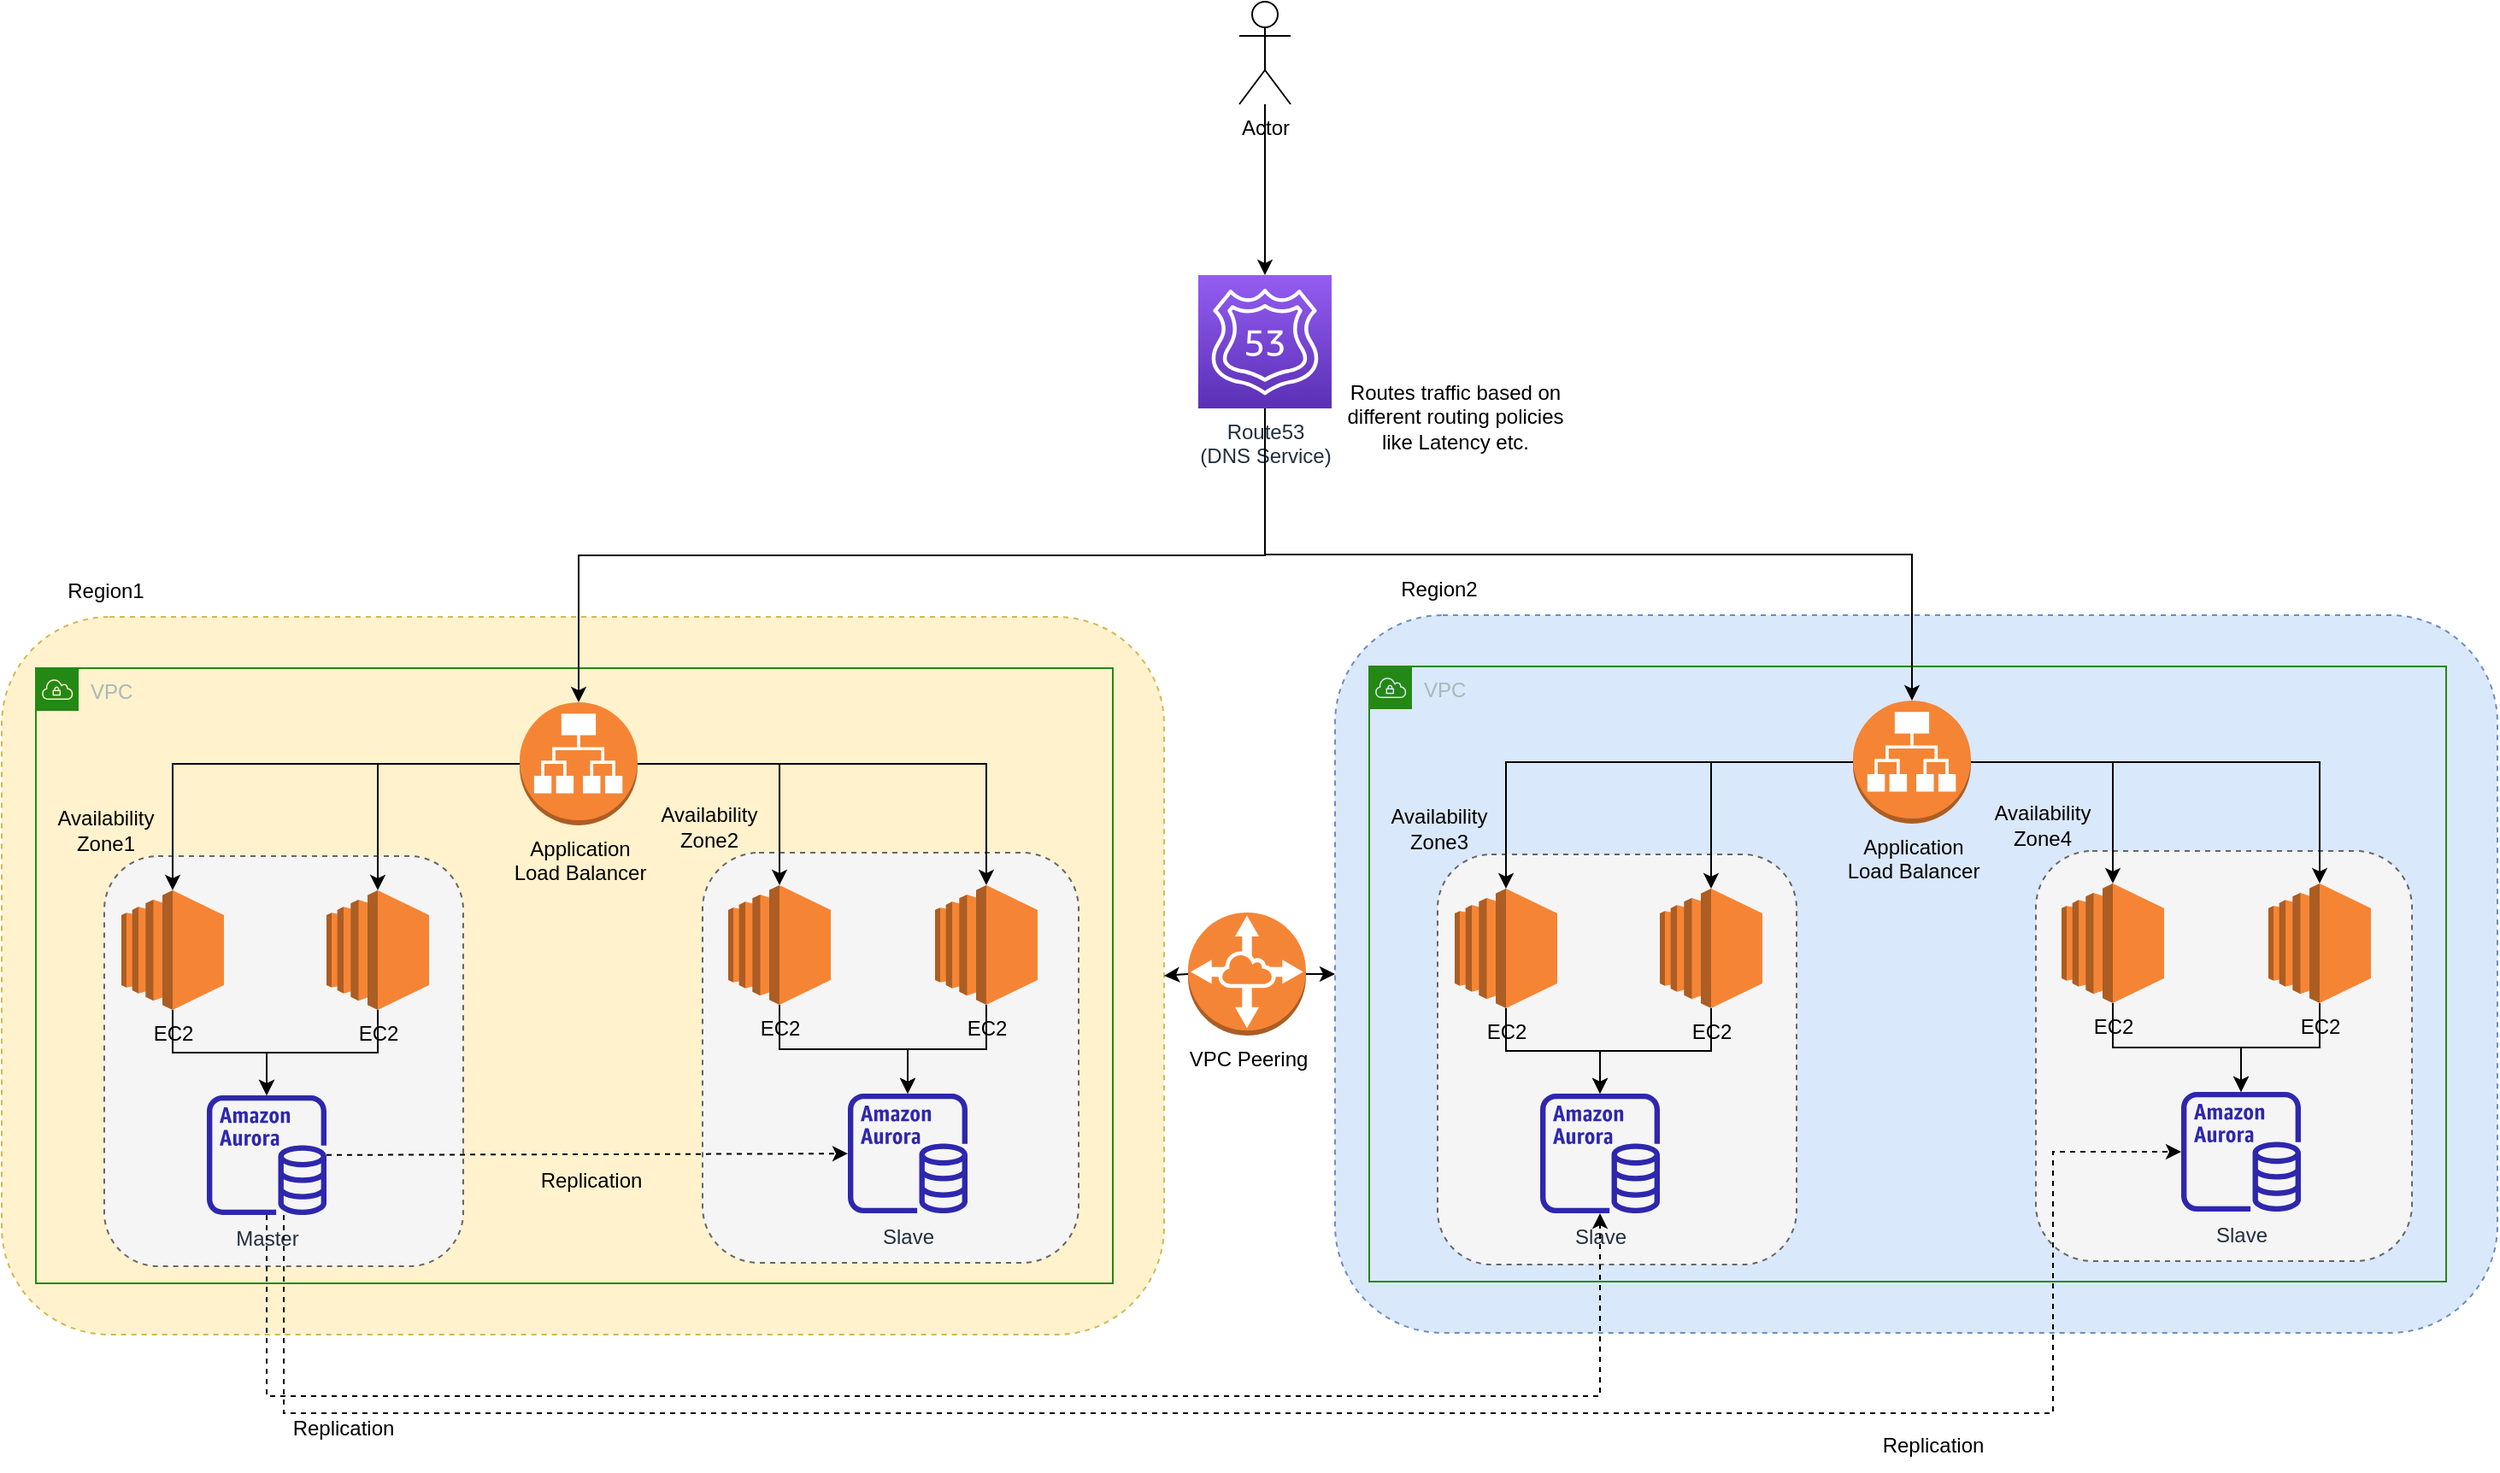<mxfile version="20.2.4" type="github">
  <diagram id="h8v-6QUQEio8k4uJFmfZ" name="Page-1">
    <mxGraphModel dx="946" dy="1630" grid="1" gridSize="10" guides="1" tooltips="1" connect="1" arrows="1" fold="1" page="1" pageScale="1" pageWidth="850" pageHeight="1100" math="0" shadow="0">
      <root>
        <mxCell id="0" />
        <mxCell id="1" parent="0" />
        <mxCell id="lsaxf8yKaR_f1hrxd2cD-4" value="" style="rounded=1;whiteSpace=wrap;html=1;dashed=1;fillStyle=solid;strokeColor=#d6b656;fillColor=#fff2cc;" parent="1" vertex="1">
          <mxGeometry y="180" width="680" height="420" as="geometry" />
        </mxCell>
        <mxCell id="3OfGeJjWtp5z4DVxNQkA-3" value="" style="rounded=1;whiteSpace=wrap;html=1;dashed=1;fillColor=#f5f5f5;fontColor=#333333;strokeColor=#666666;" parent="1" vertex="1">
          <mxGeometry x="60" y="320" width="210" height="240" as="geometry" />
        </mxCell>
        <mxCell id="3OfGeJjWtp5z4DVxNQkA-1" value="EC2" style="outlineConnect=0;dashed=0;verticalLabelPosition=bottom;verticalAlign=top;align=center;html=1;shape=mxgraph.aws3.ec2;fillColor=#F58534;gradientColor=none;" parent="1" vertex="1">
          <mxGeometry x="70" y="340" width="60" height="70" as="geometry" />
        </mxCell>
        <mxCell id="3OfGeJjWtp5z4DVxNQkA-2" value="EC2" style="outlineConnect=0;dashed=0;verticalLabelPosition=bottom;verticalAlign=top;align=center;html=1;shape=mxgraph.aws3.ec2;fillColor=#F58534;gradientColor=none;" parent="1" vertex="1">
          <mxGeometry x="190" y="340" width="60" height="70" as="geometry" />
        </mxCell>
        <mxCell id="3OfGeJjWtp5z4DVxNQkA-4" value="&lt;div&gt;Availability &lt;br&gt;&lt;/div&gt;&lt;div&gt;Zone1&lt;/div&gt;" style="text;html=1;strokeColor=none;fillColor=none;align=center;verticalAlign=middle;whiteSpace=wrap;rounded=0;dashed=1;" parent="1" vertex="1">
          <mxGeometry x="6" y="290" width="110" height="30" as="geometry" />
        </mxCell>
        <mxCell id="3OfGeJjWtp5z4DVxNQkA-10" value="Master" style="sketch=0;outlineConnect=0;fontColor=#232F3E;gradientColor=none;fillColor=#2E27AD;strokeColor=none;dashed=0;verticalLabelPosition=bottom;verticalAlign=top;align=center;html=1;fontSize=12;fontStyle=0;aspect=fixed;pointerEvents=1;shape=mxgraph.aws4.aurora_instance;" parent="1" vertex="1">
          <mxGeometry x="120" y="460" width="70" height="70" as="geometry" />
        </mxCell>
        <mxCell id="3OfGeJjWtp5z4DVxNQkA-12" value="" style="endArrow=classic;html=1;rounded=0;exitX=0;exitY=0.5;exitDx=0;exitDy=0;exitPerimeter=0;entryX=0.5;entryY=0;entryDx=0;entryDy=0;entryPerimeter=0;edgeStyle=orthogonalEdgeStyle;" parent="1" source="3OfGeJjWtp5z4DVxNQkA-5" target="3OfGeJjWtp5z4DVxNQkA-1" edge="1">
          <mxGeometry width="50" height="50" relative="1" as="geometry">
            <mxPoint x="300" y="370" as="sourcePoint" />
            <mxPoint x="350" y="320" as="targetPoint" />
          </mxGeometry>
        </mxCell>
        <mxCell id="3OfGeJjWtp5z4DVxNQkA-13" value="" style="endArrow=classic;html=1;rounded=0;exitX=0;exitY=0.5;exitDx=0;exitDy=0;exitPerimeter=0;edgeStyle=orthogonalEdgeStyle;" parent="1" source="3OfGeJjWtp5z4DVxNQkA-5" target="3OfGeJjWtp5z4DVxNQkA-2" edge="1">
          <mxGeometry width="50" height="50" relative="1" as="geometry">
            <mxPoint x="384.5" y="320" as="sourcePoint" />
            <mxPoint x="110" y="350" as="targetPoint" />
          </mxGeometry>
        </mxCell>
        <mxCell id="3OfGeJjWtp5z4DVxNQkA-14" value="" style="endArrow=classic;html=1;rounded=0;exitX=0.5;exitY=1;exitDx=0;exitDy=0;exitPerimeter=0;edgeStyle=orthogonalEdgeStyle;" parent="1" source="3OfGeJjWtp5z4DVxNQkA-1" target="3OfGeJjWtp5z4DVxNQkA-10" edge="1">
          <mxGeometry width="50" height="50" relative="1" as="geometry">
            <mxPoint x="300" y="370" as="sourcePoint" />
            <mxPoint x="350" y="320" as="targetPoint" />
          </mxGeometry>
        </mxCell>
        <mxCell id="3OfGeJjWtp5z4DVxNQkA-15" value="" style="endArrow=classic;html=1;rounded=0;exitX=0.5;exitY=1;exitDx=0;exitDy=0;exitPerimeter=0;edgeStyle=elbowEdgeStyle;elbow=vertical;" parent="1" source="3OfGeJjWtp5z4DVxNQkA-2" target="3OfGeJjWtp5z4DVxNQkA-10" edge="1">
          <mxGeometry width="50" height="50" relative="1" as="geometry">
            <mxPoint x="300" y="370" as="sourcePoint" />
            <mxPoint x="350" y="320" as="targetPoint" />
          </mxGeometry>
        </mxCell>
        <mxCell id="3OfGeJjWtp5z4DVxNQkA-22" value="VPC" style="points=[[0,0],[0.25,0],[0.5,0],[0.75,0],[1,0],[1,0.25],[1,0.5],[1,0.75],[1,1],[0.75,1],[0.5,1],[0.25,1],[0,1],[0,0.75],[0,0.5],[0,0.25]];outlineConnect=0;gradientColor=none;html=1;whiteSpace=wrap;fontSize=12;fontStyle=0;container=1;pointerEvents=0;collapsible=0;recursiveResize=0;shape=mxgraph.aws4.group;grIcon=mxgraph.aws4.group_vpc;strokeColor=#248814;fillColor=none;verticalAlign=top;align=left;spacingLeft=30;fontColor=#AAB7B8;dashed=0;" parent="1" vertex="1">
          <mxGeometry x="20" y="210" width="630" height="360" as="geometry" />
        </mxCell>
        <mxCell id="3OfGeJjWtp5z4DVxNQkA-5" value="&lt;div&gt;Application &lt;br&gt;&lt;/div&gt;&lt;div&gt;Load Balancer&lt;/div&gt;" style="outlineConnect=0;dashed=0;verticalLabelPosition=bottom;verticalAlign=top;align=center;html=1;shape=mxgraph.aws3.application_load_balancer;fillColor=#F58534;gradientColor=none;" parent="3OfGeJjWtp5z4DVxNQkA-22" vertex="1">
          <mxGeometry x="283" y="20" width="69" height="72" as="geometry" />
        </mxCell>
        <mxCell id="3OfGeJjWtp5z4DVxNQkA-6" value="" style="rounded=1;whiteSpace=wrap;html=1;dashed=1;fillColor=#f5f5f5;fontColor=#333333;strokeColor=#666666;" parent="3OfGeJjWtp5z4DVxNQkA-22" vertex="1">
          <mxGeometry x="390" y="108" width="220" height="240" as="geometry" />
        </mxCell>
        <mxCell id="3OfGeJjWtp5z4DVxNQkA-7" value="EC2" style="outlineConnect=0;dashed=0;verticalLabelPosition=bottom;verticalAlign=top;align=center;html=1;shape=mxgraph.aws3.ec2;fillColor=#F58534;gradientColor=none;" parent="3OfGeJjWtp5z4DVxNQkA-22" vertex="1">
          <mxGeometry x="405" y="127" width="60" height="70" as="geometry" />
        </mxCell>
        <mxCell id="3OfGeJjWtp5z4DVxNQkA-8" value="EC2" style="outlineConnect=0;dashed=0;verticalLabelPosition=bottom;verticalAlign=top;align=center;html=1;shape=mxgraph.aws3.ec2;fillColor=#F58534;gradientColor=none;" parent="3OfGeJjWtp5z4DVxNQkA-22" vertex="1">
          <mxGeometry x="526" y="127" width="60" height="70" as="geometry" />
        </mxCell>
        <mxCell id="3OfGeJjWtp5z4DVxNQkA-9" value="&lt;div&gt;Availability &lt;br&gt;&lt;/div&gt;&lt;div&gt;Zone2&lt;/div&gt;" style="text;html=1;strokeColor=none;fillColor=none;align=center;verticalAlign=middle;whiteSpace=wrap;rounded=0;dashed=1;" parent="3OfGeJjWtp5z4DVxNQkA-22" vertex="1">
          <mxGeometry x="339" y="78" width="110" height="30" as="geometry" />
        </mxCell>
        <mxCell id="3OfGeJjWtp5z4DVxNQkA-11" value="Slave" style="sketch=0;outlineConnect=0;fontColor=#232F3E;gradientColor=none;fillColor=#2E27AD;strokeColor=none;dashed=0;verticalLabelPosition=bottom;verticalAlign=top;align=center;html=1;fontSize=12;fontStyle=0;aspect=fixed;pointerEvents=1;shape=mxgraph.aws4.aurora_instance;" parent="3OfGeJjWtp5z4DVxNQkA-22" vertex="1">
          <mxGeometry x="475" y="249" width="70" height="70" as="geometry" />
        </mxCell>
        <mxCell id="3OfGeJjWtp5z4DVxNQkA-19" value="" style="endArrow=classic;html=1;rounded=0;elbow=vertical;exitX=0.5;exitY=1;exitDx=0;exitDy=0;exitPerimeter=0;edgeStyle=orthogonalEdgeStyle;" parent="3OfGeJjWtp5z4DVxNQkA-22" source="3OfGeJjWtp5z4DVxNQkA-7" target="3OfGeJjWtp5z4DVxNQkA-11" edge="1">
          <mxGeometry width="50" height="50" relative="1" as="geometry">
            <mxPoint x="195" y="160" as="sourcePoint" />
            <mxPoint x="245" y="110" as="targetPoint" />
          </mxGeometry>
        </mxCell>
        <mxCell id="3OfGeJjWtp5z4DVxNQkA-20" value="" style="endArrow=classic;html=1;rounded=0;elbow=vertical;exitX=0.5;exitY=1;exitDx=0;exitDy=0;exitPerimeter=0;edgeStyle=orthogonalEdgeStyle;" parent="3OfGeJjWtp5z4DVxNQkA-22" source="3OfGeJjWtp5z4DVxNQkA-8" target="3OfGeJjWtp5z4DVxNQkA-11" edge="1">
          <mxGeometry width="50" height="50" relative="1" as="geometry">
            <mxPoint x="195" y="160" as="sourcePoint" />
            <mxPoint x="245" y="110" as="targetPoint" />
          </mxGeometry>
        </mxCell>
        <mxCell id="3OfGeJjWtp5z4DVxNQkA-16" value="" style="endArrow=classic;html=1;rounded=0;elbow=vertical;exitX=1;exitY=0.5;exitDx=0;exitDy=0;exitPerimeter=0;entryX=0.5;entryY=0;entryDx=0;entryDy=0;entryPerimeter=0;edgeStyle=orthogonalEdgeStyle;" parent="3OfGeJjWtp5z4DVxNQkA-22" source="3OfGeJjWtp5z4DVxNQkA-5" target="3OfGeJjWtp5z4DVxNQkA-7" edge="1">
          <mxGeometry width="50" height="50" relative="1" as="geometry">
            <mxPoint x="280" y="160" as="sourcePoint" />
            <mxPoint x="330" y="110" as="targetPoint" />
          </mxGeometry>
        </mxCell>
        <mxCell id="3OfGeJjWtp5z4DVxNQkA-17" value="" style="endArrow=classic;html=1;rounded=0;elbow=vertical;entryX=0.5;entryY=0;entryDx=0;entryDy=0;entryPerimeter=0;edgeStyle=orthogonalEdgeStyle;exitX=1;exitY=0.5;exitDx=0;exitDy=0;exitPerimeter=0;" parent="3OfGeJjWtp5z4DVxNQkA-22" source="3OfGeJjWtp5z4DVxNQkA-5" target="3OfGeJjWtp5z4DVxNQkA-8" edge="1">
          <mxGeometry width="50" height="50" relative="1" as="geometry">
            <mxPoint x="380" y="60" as="sourcePoint" />
            <mxPoint x="330" y="110" as="targetPoint" />
          </mxGeometry>
        </mxCell>
        <mxCell id="3OfGeJjWtp5z4DVxNQkA-21" value="Replication" style="text;html=1;strokeColor=none;fillColor=none;align=center;verticalAlign=middle;whiteSpace=wrap;rounded=0;dashed=1;" parent="3OfGeJjWtp5z4DVxNQkA-22" vertex="1">
          <mxGeometry x="295" y="285" width="60" height="30" as="geometry" />
        </mxCell>
        <mxCell id="3OfGeJjWtp5z4DVxNQkA-23" value="&lt;div&gt;Route53 &lt;br&gt;&lt;/div&gt;&lt;div&gt;(DNS Service)&lt;/div&gt;" style="sketch=0;points=[[0,0,0],[0.25,0,0],[0.5,0,0],[0.75,0,0],[1,0,0],[0,1,0],[0.25,1,0],[0.5,1,0],[0.75,1,0],[1,1,0],[0,0.25,0],[0,0.5,0],[0,0.75,0],[1,0.25,0],[1,0.5,0],[1,0.75,0]];outlineConnect=0;fontColor=#232F3E;gradientColor=#945DF2;gradientDirection=north;fillColor=#5A30B5;strokeColor=#ffffff;dashed=0;verticalLabelPosition=bottom;verticalAlign=top;align=center;html=1;fontSize=12;fontStyle=0;aspect=fixed;shape=mxgraph.aws4.resourceIcon;resIcon=mxgraph.aws4.route_53;" parent="1" vertex="1">
          <mxGeometry x="700" y="-20" width="78" height="78" as="geometry" />
        </mxCell>
        <mxCell id="3OfGeJjWtp5z4DVxNQkA-24" value="" style="endArrow=classic;html=1;rounded=0;elbow=vertical;exitX=0.5;exitY=1;exitDx=0;exitDy=0;exitPerimeter=0;entryX=0.5;entryY=0;entryDx=0;entryDy=0;entryPerimeter=0;edgeStyle=orthogonalEdgeStyle;" parent="1" source="3OfGeJjWtp5z4DVxNQkA-23" target="3OfGeJjWtp5z4DVxNQkA-5" edge="1">
          <mxGeometry width="50" height="50" relative="1" as="geometry">
            <mxPoint x="300" y="310" as="sourcePoint" />
            <mxPoint x="350" y="260" as="targetPoint" />
          </mxGeometry>
        </mxCell>
        <mxCell id="3OfGeJjWtp5z4DVxNQkA-25" value="Routes traffic based on different routing policies like Latency etc." style="text;html=1;strokeColor=none;fillColor=none;align=center;verticalAlign=middle;whiteSpace=wrap;rounded=0;dashed=1;" parent="1" vertex="1">
          <mxGeometry x="778" y="30" width="145" height="66" as="geometry" />
        </mxCell>
        <mxCell id="3OfGeJjWtp5z4DVxNQkA-26" value="Actor" style="shape=umlActor;verticalLabelPosition=bottom;verticalAlign=top;html=1;outlineConnect=0;" parent="1" vertex="1">
          <mxGeometry x="724" y="-180" width="30" height="60" as="geometry" />
        </mxCell>
        <mxCell id="3OfGeJjWtp5z4DVxNQkA-28" value="" style="endArrow=classic;html=1;rounded=0;elbow=vertical;" parent="1" source="3OfGeJjWtp5z4DVxNQkA-26" target="3OfGeJjWtp5z4DVxNQkA-23" edge="1">
          <mxGeometry width="50" height="50" relative="1" as="geometry">
            <mxPoint x="367" y="-39" as="sourcePoint" />
            <mxPoint x="380" y="40" as="targetPoint" />
          </mxGeometry>
        </mxCell>
        <mxCell id="3OfGeJjWtp5z4DVxNQkA-18" value="" style="endArrow=classic;html=1;rounded=0;elbow=vertical;dashed=1;" parent="1" source="3OfGeJjWtp5z4DVxNQkA-10" target="3OfGeJjWtp5z4DVxNQkA-11" edge="1">
          <mxGeometry width="50" height="50" relative="1" as="geometry">
            <mxPoint x="370" y="490" as="sourcePoint" />
            <mxPoint x="350" y="320" as="targetPoint" />
          </mxGeometry>
        </mxCell>
        <mxCell id="lsaxf8yKaR_f1hrxd2cD-5" value="Region1" style="text;html=1;strokeColor=none;fillColor=none;align=center;verticalAlign=middle;whiteSpace=wrap;rounded=0;dashed=1;fillStyle=solid;" parent="1" vertex="1">
          <mxGeometry x="31" y="150" width="60" height="30" as="geometry" />
        </mxCell>
        <mxCell id="lsaxf8yKaR_f1hrxd2cD-7" value="" style="rounded=1;whiteSpace=wrap;html=1;dashed=1;fillStyle=solid;strokeColor=#6c8ebf;fillColor=#dae8fc;" parent="1" vertex="1">
          <mxGeometry x="780" y="179" width="680" height="420" as="geometry" />
        </mxCell>
        <mxCell id="lsaxf8yKaR_f1hrxd2cD-8" value="" style="rounded=1;whiteSpace=wrap;html=1;dashed=1;fillColor=#f5f5f5;fontColor=#333333;strokeColor=#666666;" parent="1" vertex="1">
          <mxGeometry x="840" y="319" width="210" height="240" as="geometry" />
        </mxCell>
        <mxCell id="lsaxf8yKaR_f1hrxd2cD-9" value="EC2" style="outlineConnect=0;dashed=0;verticalLabelPosition=bottom;verticalAlign=top;align=center;html=1;shape=mxgraph.aws3.ec2;fillColor=#F58534;gradientColor=none;" parent="1" vertex="1">
          <mxGeometry x="850" y="339" width="60" height="70" as="geometry" />
        </mxCell>
        <mxCell id="lsaxf8yKaR_f1hrxd2cD-10" value="EC2" style="outlineConnect=0;dashed=0;verticalLabelPosition=bottom;verticalAlign=top;align=center;html=1;shape=mxgraph.aws3.ec2;fillColor=#F58534;gradientColor=none;" parent="1" vertex="1">
          <mxGeometry x="970" y="339" width="60" height="70" as="geometry" />
        </mxCell>
        <mxCell id="lsaxf8yKaR_f1hrxd2cD-11" value="&lt;div&gt;Availability &lt;br&gt;&lt;/div&gt;&lt;div&gt;Zone3&lt;/div&gt;" style="text;html=1;strokeColor=none;fillColor=none;align=center;verticalAlign=middle;whiteSpace=wrap;rounded=0;dashed=1;" parent="1" vertex="1">
          <mxGeometry x="786" y="289" width="110" height="30" as="geometry" />
        </mxCell>
        <mxCell id="lsaxf8yKaR_f1hrxd2cD-12" value="Slave" style="sketch=0;outlineConnect=0;fontColor=#232F3E;gradientColor=none;fillColor=#2E27AD;strokeColor=none;dashed=0;verticalLabelPosition=bottom;verticalAlign=top;align=center;html=1;fontSize=12;fontStyle=0;aspect=fixed;pointerEvents=1;shape=mxgraph.aws4.aurora_instance;" parent="1" vertex="1">
          <mxGeometry x="900" y="459" width="70" height="70" as="geometry" />
        </mxCell>
        <mxCell id="lsaxf8yKaR_f1hrxd2cD-13" value="" style="endArrow=classic;html=1;rounded=0;exitX=0;exitY=0.5;exitDx=0;exitDy=0;exitPerimeter=0;entryX=0.5;entryY=0;entryDx=0;entryDy=0;entryPerimeter=0;edgeStyle=orthogonalEdgeStyle;" parent="1" source="lsaxf8yKaR_f1hrxd2cD-18" target="lsaxf8yKaR_f1hrxd2cD-9" edge="1">
          <mxGeometry width="50" height="50" relative="1" as="geometry">
            <mxPoint x="1080" y="369" as="sourcePoint" />
            <mxPoint x="1130" y="319" as="targetPoint" />
          </mxGeometry>
        </mxCell>
        <mxCell id="lsaxf8yKaR_f1hrxd2cD-14" value="" style="endArrow=classic;html=1;rounded=0;exitX=0;exitY=0.5;exitDx=0;exitDy=0;exitPerimeter=0;edgeStyle=orthogonalEdgeStyle;" parent="1" source="lsaxf8yKaR_f1hrxd2cD-18" target="lsaxf8yKaR_f1hrxd2cD-10" edge="1">
          <mxGeometry width="50" height="50" relative="1" as="geometry">
            <mxPoint x="1164.5" y="319" as="sourcePoint" />
            <mxPoint x="890" y="349" as="targetPoint" />
          </mxGeometry>
        </mxCell>
        <mxCell id="lsaxf8yKaR_f1hrxd2cD-15" value="" style="endArrow=classic;html=1;rounded=0;exitX=0.5;exitY=1;exitDx=0;exitDy=0;exitPerimeter=0;edgeStyle=orthogonalEdgeStyle;" parent="1" source="lsaxf8yKaR_f1hrxd2cD-9" target="lsaxf8yKaR_f1hrxd2cD-12" edge="1">
          <mxGeometry width="50" height="50" relative="1" as="geometry">
            <mxPoint x="1080" y="369" as="sourcePoint" />
            <mxPoint x="1130" y="319" as="targetPoint" />
          </mxGeometry>
        </mxCell>
        <mxCell id="lsaxf8yKaR_f1hrxd2cD-16" value="" style="endArrow=classic;html=1;rounded=0;exitX=0.5;exitY=1;exitDx=0;exitDy=0;exitPerimeter=0;edgeStyle=elbowEdgeStyle;elbow=vertical;" parent="1" source="lsaxf8yKaR_f1hrxd2cD-10" target="lsaxf8yKaR_f1hrxd2cD-12" edge="1">
          <mxGeometry width="50" height="50" relative="1" as="geometry">
            <mxPoint x="1080" y="369" as="sourcePoint" />
            <mxPoint x="1130" y="319" as="targetPoint" />
          </mxGeometry>
        </mxCell>
        <mxCell id="lsaxf8yKaR_f1hrxd2cD-17" value="VPC" style="points=[[0,0],[0.25,0],[0.5,0],[0.75,0],[1,0],[1,0.25],[1,0.5],[1,0.75],[1,1],[0.75,1],[0.5,1],[0.25,1],[0,1],[0,0.75],[0,0.5],[0,0.25]];outlineConnect=0;gradientColor=none;html=1;whiteSpace=wrap;fontSize=12;fontStyle=0;container=1;pointerEvents=0;collapsible=0;recursiveResize=0;shape=mxgraph.aws4.group;grIcon=mxgraph.aws4.group_vpc;strokeColor=#248814;fillColor=none;verticalAlign=top;align=left;spacingLeft=30;fontColor=#AAB7B8;dashed=0;" parent="1" vertex="1">
          <mxGeometry x="800" y="209" width="630" height="360" as="geometry" />
        </mxCell>
        <mxCell id="lsaxf8yKaR_f1hrxd2cD-18" value="&lt;div&gt;Application &lt;br&gt;&lt;/div&gt;&lt;div&gt;Load Balancer&lt;/div&gt;" style="outlineConnect=0;dashed=0;verticalLabelPosition=bottom;verticalAlign=top;align=center;html=1;shape=mxgraph.aws3.application_load_balancer;fillColor=#F58534;gradientColor=none;" parent="lsaxf8yKaR_f1hrxd2cD-17" vertex="1">
          <mxGeometry x="283" y="20" width="69" height="72" as="geometry" />
        </mxCell>
        <mxCell id="lsaxf8yKaR_f1hrxd2cD-19" value="" style="rounded=1;whiteSpace=wrap;html=1;dashed=1;fillColor=#f5f5f5;fontColor=#333333;strokeColor=#666666;" parent="lsaxf8yKaR_f1hrxd2cD-17" vertex="1">
          <mxGeometry x="390" y="108" width="220" height="240" as="geometry" />
        </mxCell>
        <mxCell id="lsaxf8yKaR_f1hrxd2cD-20" value="EC2" style="outlineConnect=0;dashed=0;verticalLabelPosition=bottom;verticalAlign=top;align=center;html=1;shape=mxgraph.aws3.ec2;fillColor=#F58534;gradientColor=none;" parent="lsaxf8yKaR_f1hrxd2cD-17" vertex="1">
          <mxGeometry x="405" y="127" width="60" height="70" as="geometry" />
        </mxCell>
        <mxCell id="lsaxf8yKaR_f1hrxd2cD-21" value="EC2" style="outlineConnect=0;dashed=0;verticalLabelPosition=bottom;verticalAlign=top;align=center;html=1;shape=mxgraph.aws3.ec2;fillColor=#F58534;gradientColor=none;" parent="lsaxf8yKaR_f1hrxd2cD-17" vertex="1">
          <mxGeometry x="526" y="127" width="60" height="70" as="geometry" />
        </mxCell>
        <mxCell id="lsaxf8yKaR_f1hrxd2cD-22" value="&lt;div&gt;Availability &lt;br&gt;&lt;/div&gt;&lt;div&gt;Zone4&lt;/div&gt;" style="text;html=1;strokeColor=none;fillColor=none;align=center;verticalAlign=middle;whiteSpace=wrap;rounded=0;dashed=1;" parent="lsaxf8yKaR_f1hrxd2cD-17" vertex="1">
          <mxGeometry x="339" y="78" width="110" height="30" as="geometry" />
        </mxCell>
        <mxCell id="lsaxf8yKaR_f1hrxd2cD-23" value="Slave" style="sketch=0;outlineConnect=0;fontColor=#232F3E;gradientColor=none;fillColor=#2E27AD;strokeColor=none;dashed=0;verticalLabelPosition=bottom;verticalAlign=top;align=center;html=1;fontSize=12;fontStyle=0;aspect=fixed;pointerEvents=1;shape=mxgraph.aws4.aurora_instance;" parent="lsaxf8yKaR_f1hrxd2cD-17" vertex="1">
          <mxGeometry x="475" y="249" width="70" height="70" as="geometry" />
        </mxCell>
        <mxCell id="lsaxf8yKaR_f1hrxd2cD-24" value="" style="endArrow=classic;html=1;rounded=0;elbow=vertical;exitX=0.5;exitY=1;exitDx=0;exitDy=0;exitPerimeter=0;edgeStyle=orthogonalEdgeStyle;" parent="lsaxf8yKaR_f1hrxd2cD-17" source="lsaxf8yKaR_f1hrxd2cD-20" target="lsaxf8yKaR_f1hrxd2cD-23" edge="1">
          <mxGeometry width="50" height="50" relative="1" as="geometry">
            <mxPoint x="195" y="160" as="sourcePoint" />
            <mxPoint x="245" y="110" as="targetPoint" />
          </mxGeometry>
        </mxCell>
        <mxCell id="lsaxf8yKaR_f1hrxd2cD-25" value="" style="endArrow=classic;html=1;rounded=0;elbow=vertical;exitX=0.5;exitY=1;exitDx=0;exitDy=0;exitPerimeter=0;edgeStyle=orthogonalEdgeStyle;" parent="lsaxf8yKaR_f1hrxd2cD-17" source="lsaxf8yKaR_f1hrxd2cD-21" target="lsaxf8yKaR_f1hrxd2cD-23" edge="1">
          <mxGeometry width="50" height="50" relative="1" as="geometry">
            <mxPoint x="195" y="160" as="sourcePoint" />
            <mxPoint x="245" y="110" as="targetPoint" />
          </mxGeometry>
        </mxCell>
        <mxCell id="lsaxf8yKaR_f1hrxd2cD-26" value="" style="endArrow=classic;html=1;rounded=0;elbow=vertical;exitX=1;exitY=0.5;exitDx=0;exitDy=0;exitPerimeter=0;entryX=0.5;entryY=0;entryDx=0;entryDy=0;entryPerimeter=0;edgeStyle=orthogonalEdgeStyle;" parent="lsaxf8yKaR_f1hrxd2cD-17" source="lsaxf8yKaR_f1hrxd2cD-18" target="lsaxf8yKaR_f1hrxd2cD-20" edge="1">
          <mxGeometry width="50" height="50" relative="1" as="geometry">
            <mxPoint x="280" y="160" as="sourcePoint" />
            <mxPoint x="330" y="110" as="targetPoint" />
          </mxGeometry>
        </mxCell>
        <mxCell id="lsaxf8yKaR_f1hrxd2cD-27" value="" style="endArrow=classic;html=1;rounded=0;elbow=vertical;entryX=0.5;entryY=0;entryDx=0;entryDy=0;entryPerimeter=0;edgeStyle=orthogonalEdgeStyle;exitX=1;exitY=0.5;exitDx=0;exitDy=0;exitPerimeter=0;" parent="lsaxf8yKaR_f1hrxd2cD-17" source="lsaxf8yKaR_f1hrxd2cD-18" target="lsaxf8yKaR_f1hrxd2cD-21" edge="1">
          <mxGeometry width="50" height="50" relative="1" as="geometry">
            <mxPoint x="380" y="60" as="sourcePoint" />
            <mxPoint x="330" y="110" as="targetPoint" />
          </mxGeometry>
        </mxCell>
        <mxCell id="lsaxf8yKaR_f1hrxd2cD-30" value="Region2" style="text;html=1;strokeColor=none;fillColor=none;align=center;verticalAlign=middle;whiteSpace=wrap;rounded=0;dashed=1;fillStyle=solid;" parent="1" vertex="1">
          <mxGeometry x="811" y="149" width="60" height="30" as="geometry" />
        </mxCell>
        <mxCell id="lsaxf8yKaR_f1hrxd2cD-32" value="" style="endArrow=classic;html=1;rounded=0;edgeStyle=orthogonalEdgeStyle;dashed=1;" parent="1" source="3OfGeJjWtp5z4DVxNQkA-10" target="lsaxf8yKaR_f1hrxd2cD-12" edge="1">
          <mxGeometry width="50" height="50" relative="1" as="geometry">
            <mxPoint x="155" y="586" as="sourcePoint" />
            <mxPoint x="935" y="585" as="targetPoint" />
            <Array as="points">
              <mxPoint x="155" y="636" />
              <mxPoint x="935" y="636" />
            </Array>
          </mxGeometry>
        </mxCell>
        <mxCell id="lsaxf8yKaR_f1hrxd2cD-33" value="Replication" style="text;html=1;strokeColor=none;fillColor=none;align=center;verticalAlign=middle;whiteSpace=wrap;rounded=0;dashed=1;" parent="1" vertex="1">
          <mxGeometry x="170" y="640" width="60" height="30" as="geometry" />
        </mxCell>
        <mxCell id="lsaxf8yKaR_f1hrxd2cD-35" value="" style="endArrow=classic;html=1;rounded=0;edgeStyle=orthogonalEdgeStyle;dashed=1;" parent="1" source="3OfGeJjWtp5z4DVxNQkA-10" target="lsaxf8yKaR_f1hrxd2cD-23" edge="1">
          <mxGeometry width="50" height="50" relative="1" as="geometry">
            <mxPoint x="165" y="540" as="sourcePoint" />
            <mxPoint x="945" y="539" as="targetPoint" />
            <Array as="points">
              <mxPoint x="165" y="646" />
              <mxPoint x="1200" y="646" />
              <mxPoint x="1200" y="493" />
            </Array>
          </mxGeometry>
        </mxCell>
        <mxCell id="lsaxf8yKaR_f1hrxd2cD-28" value="Replication" style="text;html=1;strokeColor=none;fillColor=none;align=center;verticalAlign=middle;whiteSpace=wrap;rounded=0;dashed=1;" parent="1" vertex="1">
          <mxGeometry x="1100" y="650" width="60" height="30" as="geometry" />
        </mxCell>
        <mxCell id="lsaxf8yKaR_f1hrxd2cD-36" value="" style="endArrow=classic;html=1;rounded=0;elbow=vertical;exitX=0.5;exitY=1;exitDx=0;exitDy=0;exitPerimeter=0;entryX=0.5;entryY=0;entryDx=0;entryDy=0;entryPerimeter=0;edgeStyle=orthogonalEdgeStyle;" parent="1" source="3OfGeJjWtp5z4DVxNQkA-23" target="lsaxf8yKaR_f1hrxd2cD-18" edge="1">
          <mxGeometry width="50" height="50" relative="1" as="geometry">
            <mxPoint x="749" y="68" as="sourcePoint" />
            <mxPoint x="347.5" y="240" as="targetPoint" />
          </mxGeometry>
        </mxCell>
        <mxCell id="WRUdbJLNGxaUtBt7sBt8-1" value="VPC Peering" style="outlineConnect=0;dashed=0;verticalLabelPosition=bottom;verticalAlign=top;align=center;html=1;shape=mxgraph.aws3.vpc_peering;fillColor=#F58536;gradientColor=none;" vertex="1" parent="1">
          <mxGeometry x="694" y="353" width="69" height="72" as="geometry" />
        </mxCell>
        <mxCell id="WRUdbJLNGxaUtBt7sBt8-2" value="" style="endArrow=classic;html=1;rounded=0;exitX=0;exitY=0.5;exitDx=0;exitDy=0;exitPerimeter=0;entryX=1;entryY=0.5;entryDx=0;entryDy=0;" edge="1" parent="1" source="WRUdbJLNGxaUtBt7sBt8-1" target="lsaxf8yKaR_f1hrxd2cD-4">
          <mxGeometry width="50" height="50" relative="1" as="geometry">
            <mxPoint x="620" y="380" as="sourcePoint" />
            <mxPoint x="670" y="330" as="targetPoint" />
          </mxGeometry>
        </mxCell>
        <mxCell id="WRUdbJLNGxaUtBt7sBt8-3" value="" style="endArrow=classic;html=1;rounded=0;exitX=1;exitY=0.5;exitDx=0;exitDy=0;exitPerimeter=0;entryX=0;entryY=0.5;entryDx=0;entryDy=0;" edge="1" parent="1" source="WRUdbJLNGxaUtBt7sBt8-1" target="lsaxf8yKaR_f1hrxd2cD-7">
          <mxGeometry width="50" height="50" relative="1" as="geometry">
            <mxPoint x="620" y="380" as="sourcePoint" />
            <mxPoint x="670" y="330" as="targetPoint" />
          </mxGeometry>
        </mxCell>
      </root>
    </mxGraphModel>
  </diagram>
</mxfile>
